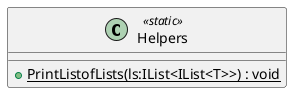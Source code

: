 @startuml
class Helpers <<static>> {
    + {static} PrintListofLists(ls:IList<IList<T>>) : void
}
@enduml
